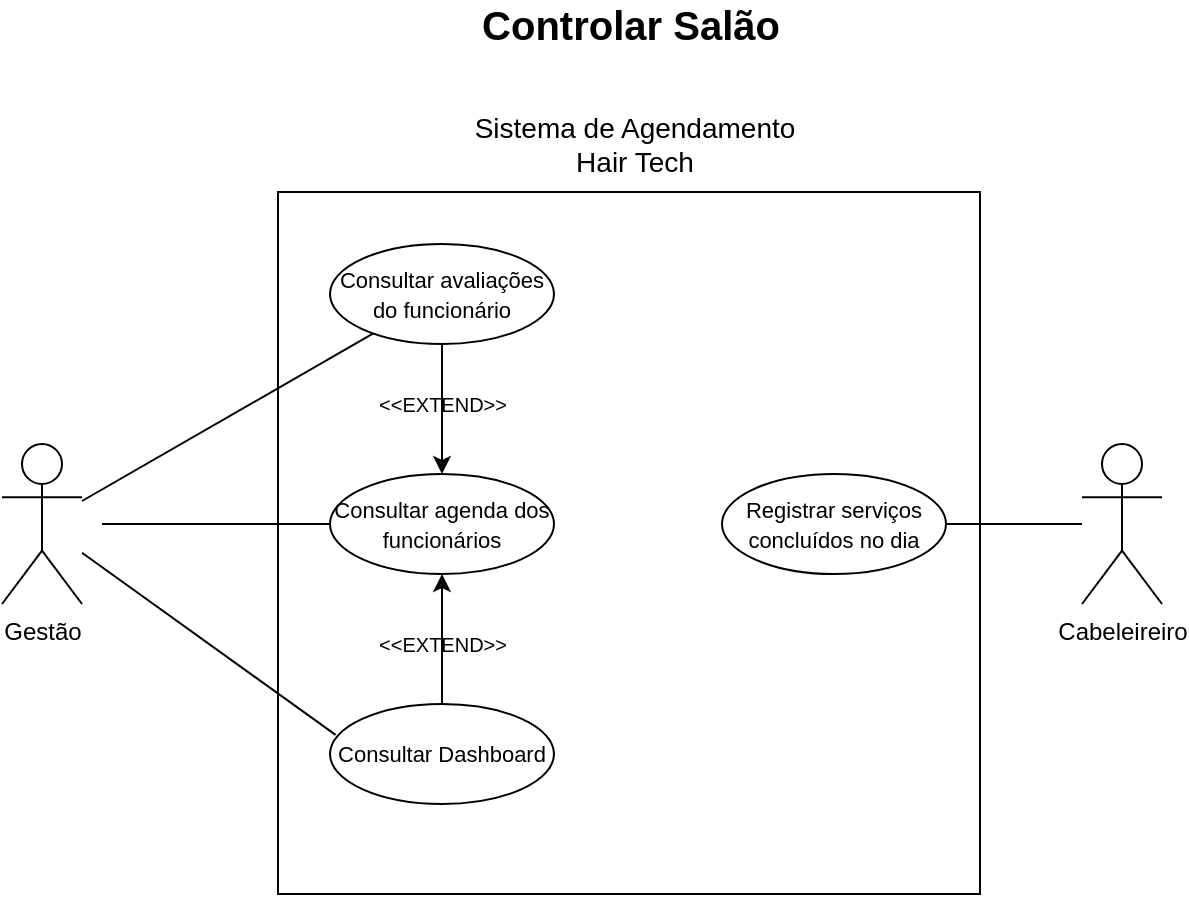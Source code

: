 <mxfile version="14.6.9" type="device"><diagram id="q7XtdAz2vV3uT24PkCH7" name="Page-1"><mxGraphModel dx="1422" dy="794" grid="1" gridSize="10" guides="1" tooltips="1" connect="1" arrows="1" fold="1" page="1" pageScale="1" pageWidth="827" pageHeight="1169" math="0" shadow="0"><root><mxCell id="0"/><mxCell id="1" parent="0"/><mxCell id="65bBrx712lMK6DgYdUW5-1" value="" style="whiteSpace=wrap;html=1;aspect=fixed;" parent="1" vertex="1"><mxGeometry x="238" y="234" width="351" height="351" as="geometry"/></mxCell><mxCell id="65bBrx712lMK6DgYdUW5-2" value="Gestão" style="shape=umlActor;verticalLabelPosition=bottom;verticalAlign=top;html=1;outlineConnect=0;" parent="1" vertex="1"><mxGeometry x="100" y="360" width="40" height="80" as="geometry"/></mxCell><mxCell id="65bBrx712lMK6DgYdUW5-6" value="&lt;font style=&quot;font-size: 14px&quot;&gt;Sistema de Agendamento Hair Tech&lt;/font&gt;" style="text;html=1;strokeColor=none;fillColor=none;align=center;verticalAlign=middle;whiteSpace=wrap;rounded=0;" parent="1" vertex="1"><mxGeometry x="333" y="200" width="167" height="20" as="geometry"/></mxCell><mxCell id="65bBrx712lMK6DgYdUW5-8" value="&lt;b&gt;&lt;font style=&quot;font-size: 20px&quot;&gt;Controlar Salão&lt;/font&gt;&lt;/b&gt;" style="text;html=1;align=center;verticalAlign=middle;resizable=0;points=[];autosize=1;strokeColor=none;" parent="1" vertex="1"><mxGeometry x="334" y="140" width="160" height="20" as="geometry"/></mxCell><mxCell id="65bBrx712lMK6DgYdUW5-16" style="rounded=0;orthogonalLoop=1;jettySize=auto;html=1;endArrow=none;endFill=0;exitX=0.025;exitY=0.309;exitDx=0;exitDy=0;exitPerimeter=0;" parent="1" source="65bBrx712lMK6DgYdUW5-9" target="65bBrx712lMK6DgYdUW5-2" edge="1"><mxGeometry relative="1" as="geometry"/></mxCell><mxCell id="ipHWDYqMwyMF8-bKO33b-4" style="edgeStyle=orthogonalEdgeStyle;rounded=0;orthogonalLoop=1;jettySize=auto;html=1;endArrow=classic;endFill=1;" edge="1" parent="1" source="65bBrx712lMK6DgYdUW5-9" target="ipHWDYqMwyMF8-bKO33b-2"><mxGeometry relative="1" as="geometry"/></mxCell><mxCell id="65bBrx712lMK6DgYdUW5-9" value="&lt;font style=&quot;font-size: 11px&quot;&gt;Consultar Dashboard&lt;/font&gt;" style="ellipse;whiteSpace=wrap;html=1;" parent="1" vertex="1"><mxGeometry x="264" y="490" width="112" height="50" as="geometry"/></mxCell><mxCell id="65bBrx712lMK6DgYdUW5-17" style="edgeStyle=none;rounded=0;orthogonalLoop=1;jettySize=auto;html=1;endArrow=none;endFill=0;" parent="1" source="65bBrx712lMK6DgYdUW5-10" target="65bBrx712lMK6DgYdUW5-2" edge="1"><mxGeometry relative="1" as="geometry"/></mxCell><mxCell id="ipHWDYqMwyMF8-bKO33b-5" style="edgeStyle=orthogonalEdgeStyle;rounded=0;orthogonalLoop=1;jettySize=auto;html=1;endArrow=classic;endFill=1;" edge="1" parent="1" source="65bBrx712lMK6DgYdUW5-10" target="ipHWDYqMwyMF8-bKO33b-2"><mxGeometry relative="1" as="geometry"/></mxCell><mxCell id="65bBrx712lMK6DgYdUW5-10" value="&lt;span style=&quot;font-size: 11px&quot;&gt;Consultar avaliações do funcionário&lt;/span&gt;" style="ellipse;whiteSpace=wrap;html=1;" parent="1" vertex="1"><mxGeometry x="264" y="260" width="112" height="50" as="geometry"/></mxCell><mxCell id="65bBrx712lMK6DgYdUW5-13" value="&lt;font style=&quot;font-size: 10px&quot;&gt;&amp;lt;&amp;lt;EXTEND&amp;gt;&amp;gt;&lt;/font&gt;" style="text;html=1;align=center;verticalAlign=middle;resizable=0;points=[];autosize=1;strokeColor=none;" parent="1" vertex="1"><mxGeometry x="280" y="450" width="80" height="20" as="geometry"/></mxCell><mxCell id="ipHWDYqMwyMF8-bKO33b-8" style="edgeStyle=orthogonalEdgeStyle;rounded=0;orthogonalLoop=1;jettySize=auto;html=1;entryX=1;entryY=0.5;entryDx=0;entryDy=0;endArrow=none;endFill=0;" edge="1" parent="1" source="ipHWDYqMwyMF8-bKO33b-1" target="ipHWDYqMwyMF8-bKO33b-7"><mxGeometry relative="1" as="geometry"/></mxCell><mxCell id="ipHWDYqMwyMF8-bKO33b-1" value="Cabeleireiro" style="shape=umlActor;verticalLabelPosition=bottom;verticalAlign=top;html=1;outlineConnect=0;" vertex="1" parent="1"><mxGeometry x="640" y="360" width="40" height="80" as="geometry"/></mxCell><mxCell id="ipHWDYqMwyMF8-bKO33b-3" style="edgeStyle=orthogonalEdgeStyle;rounded=0;orthogonalLoop=1;jettySize=auto;html=1;endArrow=none;endFill=0;" edge="1" parent="1" source="ipHWDYqMwyMF8-bKO33b-2"><mxGeometry relative="1" as="geometry"><mxPoint x="150" y="400" as="targetPoint"/></mxGeometry></mxCell><mxCell id="ipHWDYqMwyMF8-bKO33b-2" value="&lt;span style=&quot;font-size: 11px&quot;&gt;Consultar agenda dos funcionários&lt;/span&gt;" style="ellipse;whiteSpace=wrap;html=1;" vertex="1" parent="1"><mxGeometry x="264" y="375" width="112" height="50" as="geometry"/></mxCell><mxCell id="ipHWDYqMwyMF8-bKO33b-6" value="&lt;font style=&quot;font-size: 10px&quot;&gt;&amp;lt;&amp;lt;EXTEND&amp;gt;&amp;gt;&lt;/font&gt;" style="text;html=1;align=center;verticalAlign=middle;resizable=0;points=[];autosize=1;strokeColor=none;" vertex="1" parent="1"><mxGeometry x="280" y="330" width="80" height="20" as="geometry"/></mxCell><mxCell id="ipHWDYqMwyMF8-bKO33b-7" value="&lt;span style=&quot;font-size: 11px&quot;&gt;Registrar serviços concluídos no dia&lt;/span&gt;" style="ellipse;whiteSpace=wrap;html=1;" vertex="1" parent="1"><mxGeometry x="460" y="375" width="112" height="50" as="geometry"/></mxCell></root></mxGraphModel></diagram></mxfile>